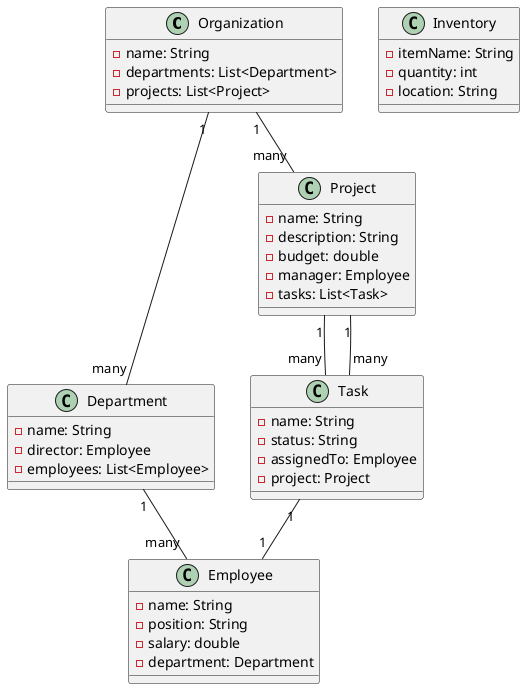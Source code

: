 @startuml
class Organization {
    - name: String
    - departments: List<Department>
    - projects: List<Project>
}

class Department {
    - name: String
    - director: Employee
    - employees: List<Employee>
}

class Employee {
    - name: String
    - position: String
    - salary: double
    - department: Department
}

class Project {
    - name: String
    - description: String
    - budget: double
    - manager: Employee
    - tasks: List<Task>
}

class Task {
    - name: String
    - status: String
    - assignedTo: Employee
    - project: Project
}

class Inventory {
    - itemName: String
    - quantity: int
    - location: String
}

Organization "1" -- "many" Department
Organization "1" -- "many" Project
Department "1" -- "many" Employee
Project "1" -- "many" Task
Task "1" -- "1" Employee
Task "many" -- "1" Project
@enduml
